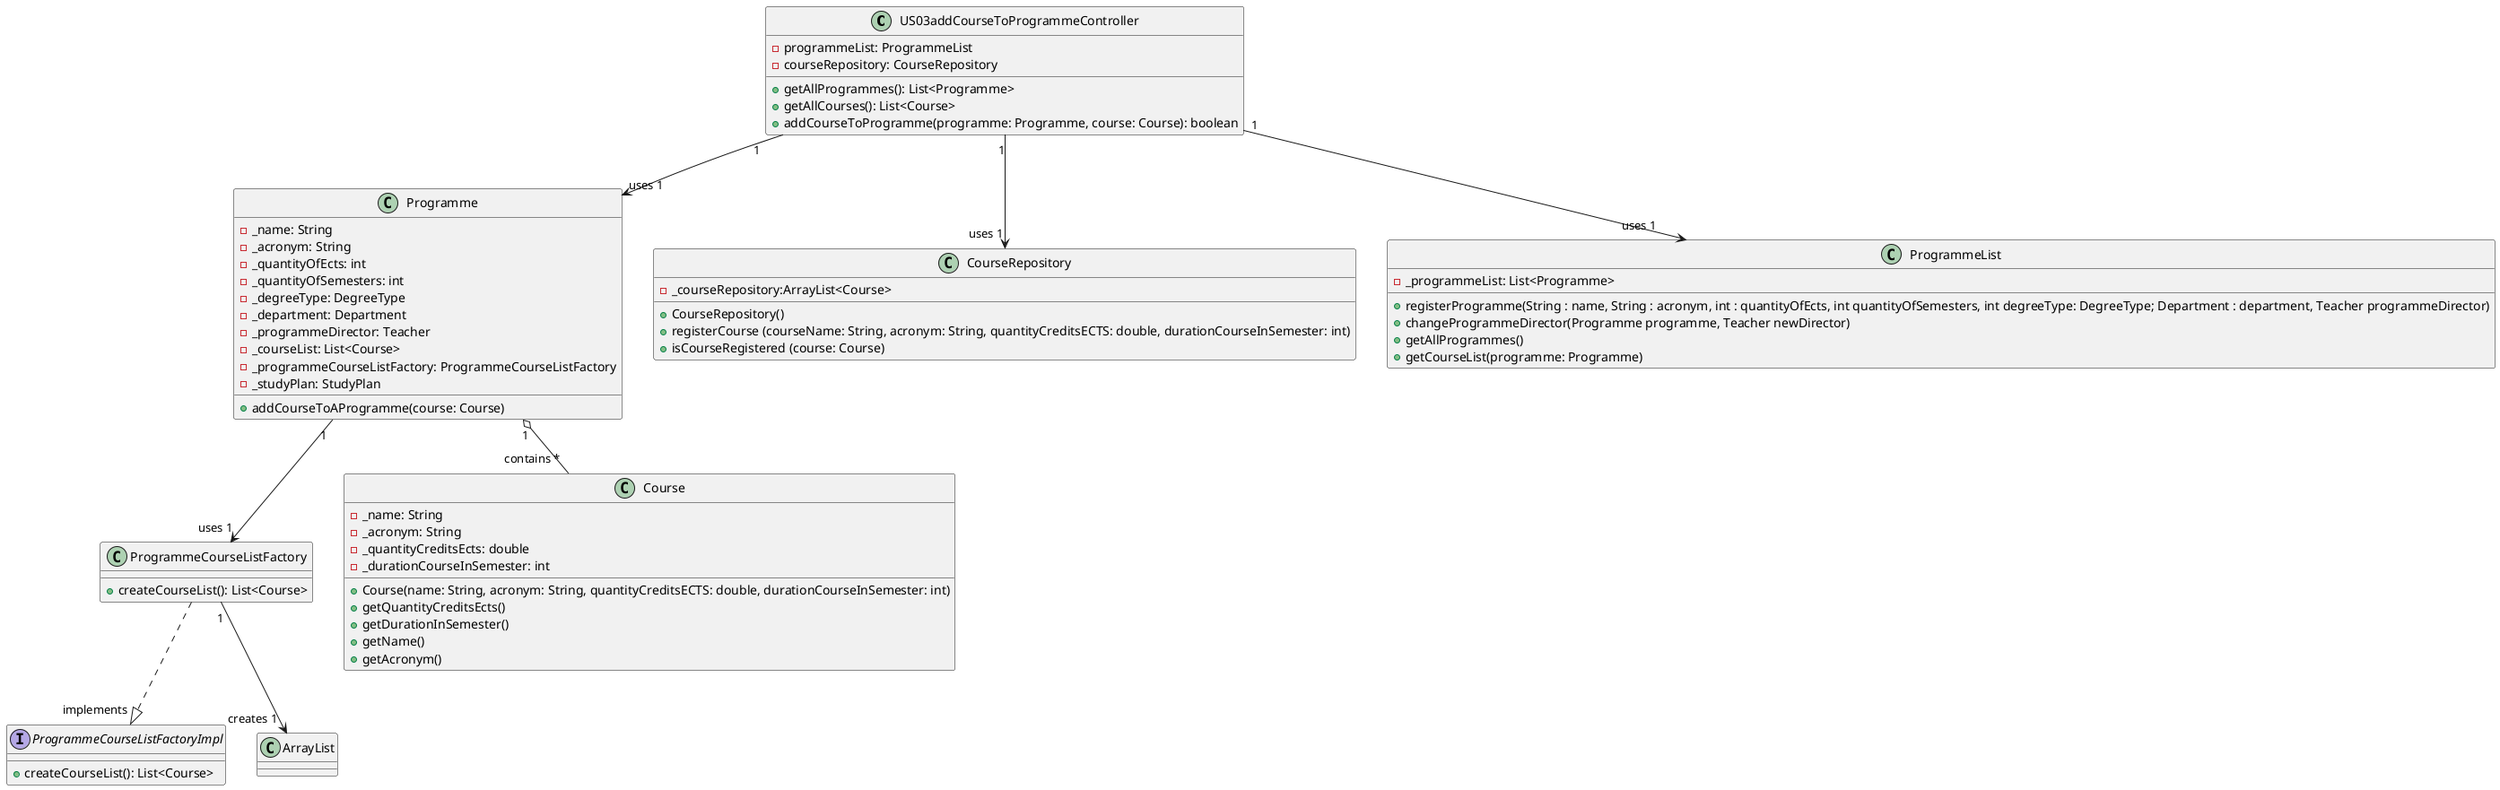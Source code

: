@startuml
'https://plantuml.com/class-diagram

class US03addCourseToProgrammeController {
    - programmeList: ProgrammeList
    - courseRepository: CourseRepository
    + getAllProgrammes(): List<Programme>
    + getAllCourses(): List<Course>
    + addCourseToProgramme(programme: Programme, course: Course): boolean
}
class Programme {
    - _name: String
    - _acronym: String
    - _quantityOfEcts: int
    - _quantityOfSemesters: int
    - _degreeType: DegreeType
    - _department: Department
    - _programmeDirector: Teacher
    - _courseList: List<Course>
    - _programmeCourseListFactory: ProgrammeCourseListFactory
    - _studyPlan: StudyPlan
    + addCourseToAProgramme(course: Course)
}
class ProgrammeCourseListFactory {
    + createCourseList(): List<Course>
}

interface ProgrammeCourseListFactoryImpl {
    + createCourseList(): List<Course>
}

class CourseRepository {
    -_courseRepository:ArrayList<Course>
    +CourseRepository()
    +registerCourse (courseName: String, acronym: String, quantityCreditsECTS: double, durationCourseInSemester: int)
    +isCourseRegistered (course: Course)
}

class ProgrammeList {
     -_programmeList: List<Programme>
     +registerProgramme(String : name, String : acronym, int : quantityOfEcts, int quantityOfSemesters, int degreeType: DegreeType; Department : department, Teacher programmeDirector)
     +changeProgrammeDirector(Programme programme, Teacher newDirector)
     +getAllProgrammes()
     +getCourseList(programme: Programme)
}

class Course {
    -_name: String
    -_acronym: String
    -_quantityCreditsEcts: double
    -_durationCourseInSemester: int
    +Course(name: String, acronym: String, quantityCreditsECTS: double, durationCourseInSemester: int)
    +getQuantityCreditsEcts()
    +getDurationInSemester()
    +getName()
    +getAcronym()
}



class ArrayList {
}



US03addCourseToProgrammeController "1" --> "uses 1" Programme
US03addCourseToProgrammeController "1" --> "uses 1" CourseRepository
US03addCourseToProgrammeController "1" --> "uses 1" ProgrammeList
Programme "1" --> "uses 1" ProgrammeCourseListFactory
ProgrammeCourseListFactory ..|> "implements" ProgrammeCourseListFactoryImpl
ProgrammeCourseListFactory "1" --> "creates 1" ArrayList
Programme "1" o-- "contains *" Course

@enduml